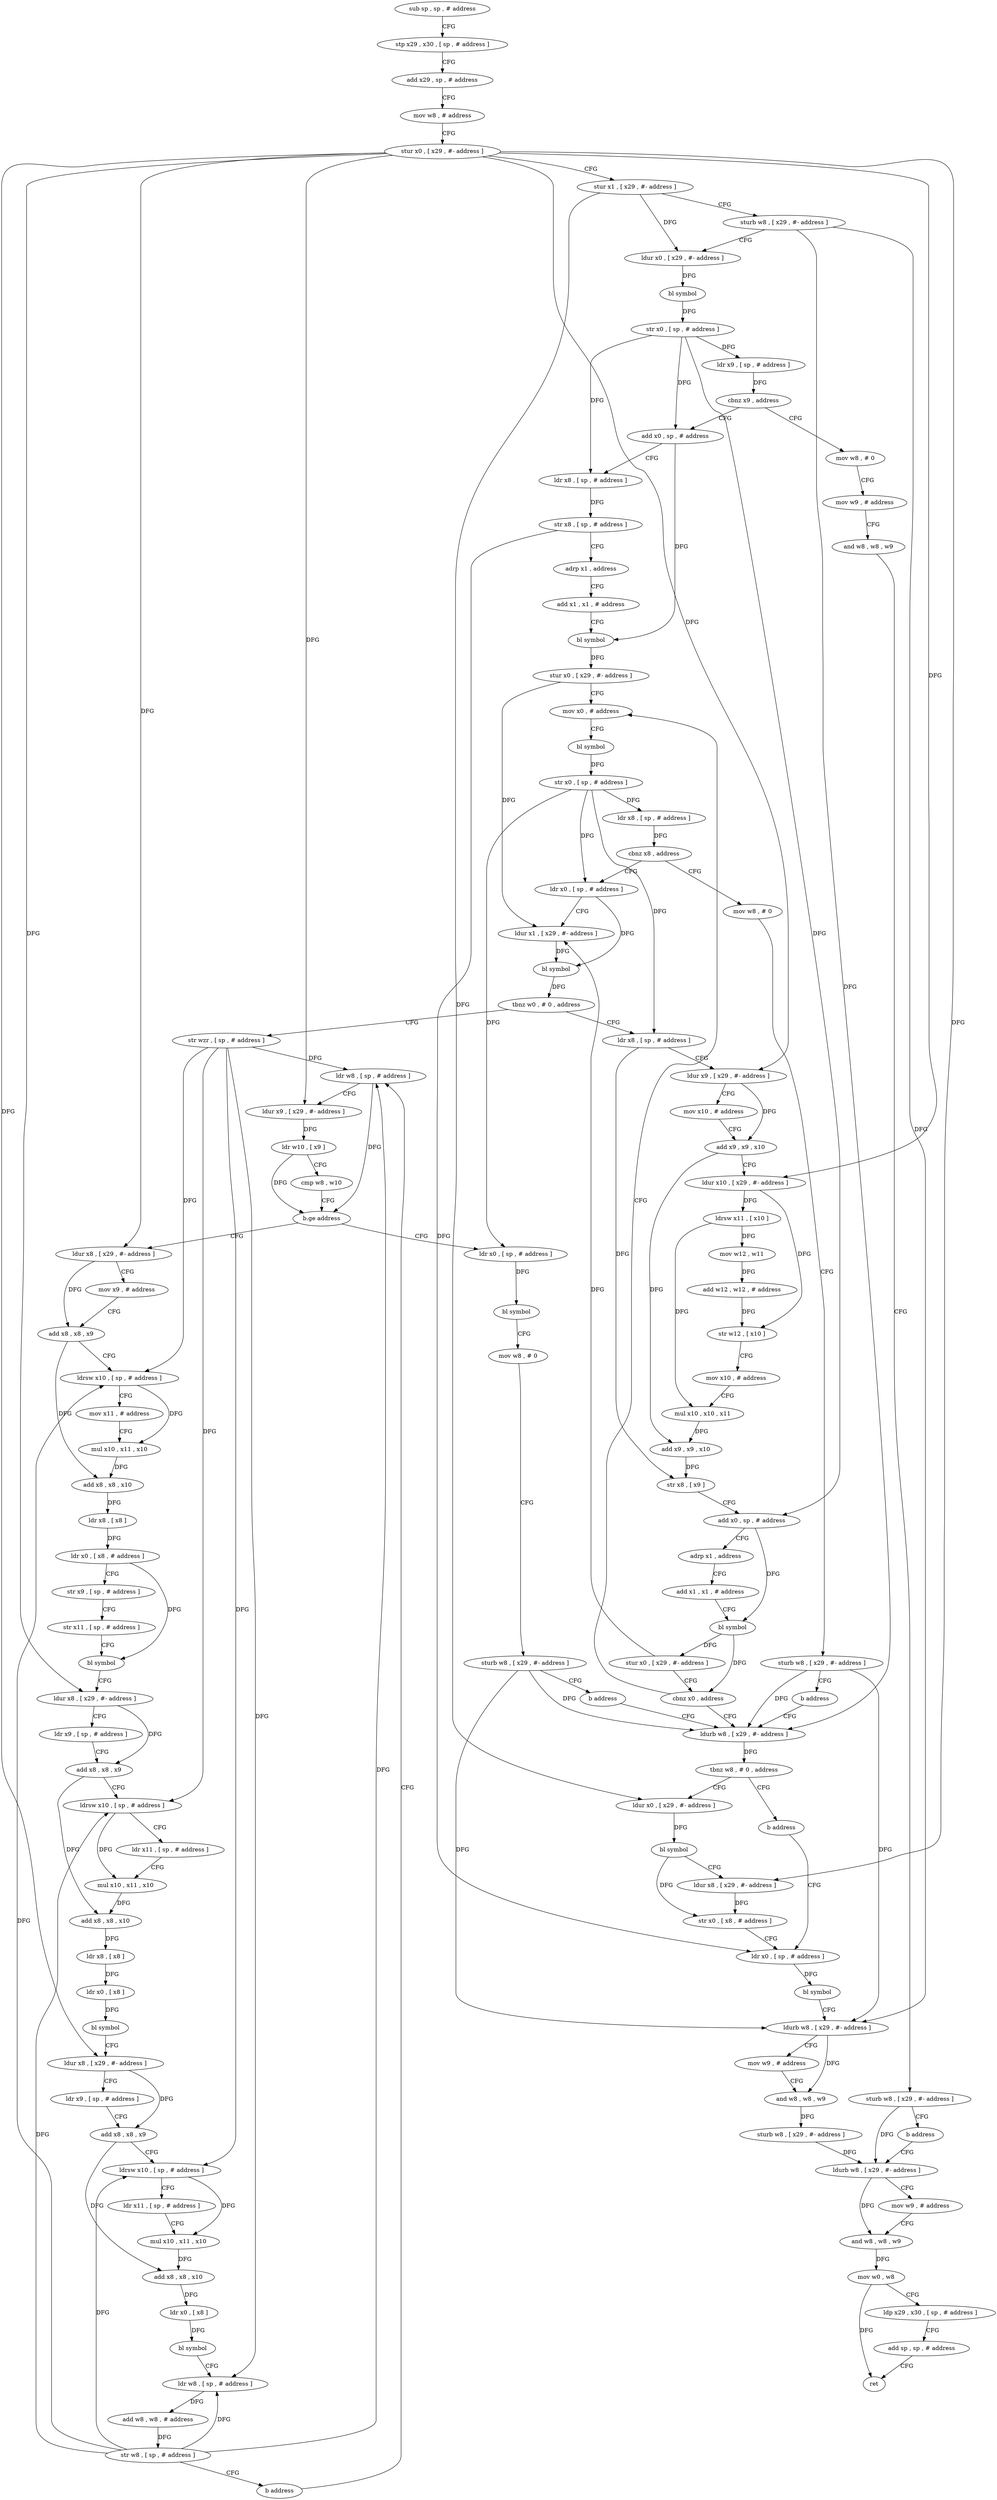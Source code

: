 digraph "func" {
"164936" [label = "sub sp , sp , # address" ]
"164940" [label = "stp x29 , x30 , [ sp , # address ]" ]
"164944" [label = "add x29 , sp , # address" ]
"164948" [label = "mov w8 , # address" ]
"164952" [label = "stur x0 , [ x29 , #- address ]" ]
"164956" [label = "stur x1 , [ x29 , #- address ]" ]
"164960" [label = "sturb w8 , [ x29 , #- address ]" ]
"164964" [label = "ldur x0 , [ x29 , #- address ]" ]
"164968" [label = "bl symbol" ]
"164972" [label = "str x0 , [ sp , # address ]" ]
"164976" [label = "ldr x9 , [ sp , # address ]" ]
"164980" [label = "cbnz x9 , address" ]
"165004" [label = "add x0 , sp , # address" ]
"164984" [label = "mov w8 , # 0" ]
"165008" [label = "ldr x8 , [ sp , # address ]" ]
"165012" [label = "str x8 , [ sp , # address ]" ]
"165016" [label = "adrp x1 , address" ]
"165020" [label = "add x1 , x1 , # address" ]
"165024" [label = "bl symbol" ]
"165028" [label = "stur x0 , [ x29 , #- address ]" ]
"165032" [label = "mov x0 , # address" ]
"164988" [label = "mov w9 , # address" ]
"164992" [label = "and w8 , w8 , w9" ]
"164996" [label = "sturb w8 , [ x29 , #- address ]" ]
"165000" [label = "b address" ]
"165392" [label = "ldurb w8 , [ x29 , #- address ]" ]
"165064" [label = "ldr x0 , [ sp , # address ]" ]
"165068" [label = "ldur x1 , [ x29 , #- address ]" ]
"165072" [label = "bl symbol" ]
"165076" [label = "tbnz w0 , # 0 , address" ]
"165264" [label = "ldr x8 , [ sp , # address ]" ]
"165080" [label = "str wzr , [ sp , # address ]" ]
"165052" [label = "mov w8 , # 0" ]
"165056" [label = "sturb w8 , [ x29 , #- address ]" ]
"165060" [label = "b address" ]
"165340" [label = "ldurb w8 , [ x29 , #- address ]" ]
"165396" [label = "mov w9 , # address" ]
"165400" [label = "and w8 , w8 , w9" ]
"165404" [label = "mov w0 , w8" ]
"165408" [label = "ldp x29 , x30 , [ sp , # address ]" ]
"165412" [label = "add sp , sp , # address" ]
"165416" [label = "ret" ]
"165268" [label = "ldur x9 , [ x29 , #- address ]" ]
"165272" [label = "mov x10 , # address" ]
"165276" [label = "add x9 , x9 , x10" ]
"165280" [label = "ldur x10 , [ x29 , #- address ]" ]
"165284" [label = "ldrsw x11 , [ x10 ]" ]
"165288" [label = "mov w12 , w11" ]
"165292" [label = "add w12 , w12 , # address" ]
"165296" [label = "str w12 , [ x10 ]" ]
"165300" [label = "mov x10 , # address" ]
"165304" [label = "mul x10 , x10 , x11" ]
"165308" [label = "add x9 , x9 , x10" ]
"165312" [label = "str x8 , [ x9 ]" ]
"165316" [label = "add x0 , sp , # address" ]
"165320" [label = "adrp x1 , address" ]
"165324" [label = "add x1 , x1 , # address" ]
"165328" [label = "bl symbol" ]
"165332" [label = "stur x0 , [ x29 , #- address ]" ]
"165336" [label = "cbnz x0 , address" ]
"165084" [label = "ldr w8 , [ sp , # address ]" ]
"165344" [label = "tbnz w8 , # 0 , address" ]
"165352" [label = "ldur x0 , [ x29 , #- address ]" ]
"165348" [label = "b address" ]
"165036" [label = "bl symbol" ]
"165040" [label = "str x0 , [ sp , # address ]" ]
"165044" [label = "ldr x8 , [ sp , # address ]" ]
"165048" [label = "cbnz x8 , address" ]
"165244" [label = "ldr x0 , [ sp , # address ]" ]
"165248" [label = "bl symbol" ]
"165252" [label = "mov w8 , # 0" ]
"165256" [label = "sturb w8 , [ x29 , #- address ]" ]
"165260" [label = "b address" ]
"165104" [label = "ldur x8 , [ x29 , #- address ]" ]
"165108" [label = "mov x9 , # address" ]
"165112" [label = "add x8 , x8 , x9" ]
"165116" [label = "ldrsw x10 , [ sp , # address ]" ]
"165120" [label = "mov x11 , # address" ]
"165124" [label = "mul x10 , x11 , x10" ]
"165128" [label = "add x8 , x8 , x10" ]
"165132" [label = "ldr x8 , [ x8 ]" ]
"165136" [label = "ldr x0 , [ x8 , # address ]" ]
"165140" [label = "str x9 , [ sp , # address ]" ]
"165144" [label = "str x11 , [ sp , # address ]" ]
"165148" [label = "bl symbol" ]
"165152" [label = "ldur x8 , [ x29 , #- address ]" ]
"165156" [label = "ldr x9 , [ sp , # address ]" ]
"165160" [label = "add x8 , x8 , x9" ]
"165164" [label = "ldrsw x10 , [ sp , # address ]" ]
"165168" [label = "ldr x11 , [ sp , # address ]" ]
"165172" [label = "mul x10 , x11 , x10" ]
"165176" [label = "add x8 , x8 , x10" ]
"165180" [label = "ldr x8 , [ x8 ]" ]
"165184" [label = "ldr x0 , [ x8 ]" ]
"165188" [label = "bl symbol" ]
"165192" [label = "ldur x8 , [ x29 , #- address ]" ]
"165196" [label = "ldr x9 , [ sp , # address ]" ]
"165200" [label = "add x8 , x8 , x9" ]
"165204" [label = "ldrsw x10 , [ sp , # address ]" ]
"165208" [label = "ldr x11 , [ sp , # address ]" ]
"165212" [label = "mul x10 , x11 , x10" ]
"165216" [label = "add x8 , x8 , x10" ]
"165220" [label = "ldr x0 , [ x8 ]" ]
"165224" [label = "bl symbol" ]
"165228" [label = "ldr w8 , [ sp , # address ]" ]
"165232" [label = "add w8 , w8 , # address" ]
"165236" [label = "str w8 , [ sp , # address ]" ]
"165240" [label = "b address" ]
"165356" [label = "bl symbol" ]
"165360" [label = "ldur x8 , [ x29 , #- address ]" ]
"165364" [label = "str x0 , [ x8 , # address ]" ]
"165368" [label = "ldr x0 , [ sp , # address ]" ]
"165088" [label = "ldur x9 , [ x29 , #- address ]" ]
"165092" [label = "ldr w10 , [ x9 ]" ]
"165096" [label = "cmp w8 , w10" ]
"165100" [label = "b.ge address" ]
"165372" [label = "bl symbol" ]
"165376" [label = "ldurb w8 , [ x29 , #- address ]" ]
"165380" [label = "mov w9 , # address" ]
"165384" [label = "and w8 , w8 , w9" ]
"165388" [label = "sturb w8 , [ x29 , #- address ]" ]
"164936" -> "164940" [ label = "CFG" ]
"164940" -> "164944" [ label = "CFG" ]
"164944" -> "164948" [ label = "CFG" ]
"164948" -> "164952" [ label = "CFG" ]
"164952" -> "164956" [ label = "CFG" ]
"164952" -> "165268" [ label = "DFG" ]
"164952" -> "165280" [ label = "DFG" ]
"164952" -> "165088" [ label = "DFG" ]
"164952" -> "165360" [ label = "DFG" ]
"164952" -> "165104" [ label = "DFG" ]
"164952" -> "165152" [ label = "DFG" ]
"164952" -> "165192" [ label = "DFG" ]
"164956" -> "164960" [ label = "CFG" ]
"164956" -> "164964" [ label = "DFG" ]
"164956" -> "165352" [ label = "DFG" ]
"164960" -> "164964" [ label = "CFG" ]
"164960" -> "165340" [ label = "DFG" ]
"164960" -> "165376" [ label = "DFG" ]
"164964" -> "164968" [ label = "DFG" ]
"164968" -> "164972" [ label = "DFG" ]
"164972" -> "164976" [ label = "DFG" ]
"164972" -> "165008" [ label = "DFG" ]
"164972" -> "165004" [ label = "DFG" ]
"164972" -> "165316" [ label = "DFG" ]
"164976" -> "164980" [ label = "DFG" ]
"164980" -> "165004" [ label = "CFG" ]
"164980" -> "164984" [ label = "CFG" ]
"165004" -> "165008" [ label = "CFG" ]
"165004" -> "165024" [ label = "DFG" ]
"164984" -> "164988" [ label = "CFG" ]
"165008" -> "165012" [ label = "DFG" ]
"165012" -> "165016" [ label = "CFG" ]
"165012" -> "165368" [ label = "DFG" ]
"165016" -> "165020" [ label = "CFG" ]
"165020" -> "165024" [ label = "CFG" ]
"165024" -> "165028" [ label = "DFG" ]
"165028" -> "165032" [ label = "CFG" ]
"165028" -> "165068" [ label = "DFG" ]
"165032" -> "165036" [ label = "CFG" ]
"164988" -> "164992" [ label = "CFG" ]
"164992" -> "164996" [ label = "CFG" ]
"164996" -> "165000" [ label = "CFG" ]
"164996" -> "165392" [ label = "DFG" ]
"165000" -> "165392" [ label = "CFG" ]
"165392" -> "165396" [ label = "CFG" ]
"165392" -> "165400" [ label = "DFG" ]
"165064" -> "165068" [ label = "CFG" ]
"165064" -> "165072" [ label = "DFG" ]
"165068" -> "165072" [ label = "DFG" ]
"165072" -> "165076" [ label = "DFG" ]
"165076" -> "165264" [ label = "CFG" ]
"165076" -> "165080" [ label = "CFG" ]
"165264" -> "165268" [ label = "CFG" ]
"165264" -> "165312" [ label = "DFG" ]
"165080" -> "165084" [ label = "DFG" ]
"165080" -> "165116" [ label = "DFG" ]
"165080" -> "165164" [ label = "DFG" ]
"165080" -> "165204" [ label = "DFG" ]
"165080" -> "165228" [ label = "DFG" ]
"165052" -> "165056" [ label = "CFG" ]
"165056" -> "165060" [ label = "CFG" ]
"165056" -> "165340" [ label = "DFG" ]
"165056" -> "165376" [ label = "DFG" ]
"165060" -> "165340" [ label = "CFG" ]
"165340" -> "165344" [ label = "DFG" ]
"165396" -> "165400" [ label = "CFG" ]
"165400" -> "165404" [ label = "DFG" ]
"165404" -> "165408" [ label = "CFG" ]
"165404" -> "165416" [ label = "DFG" ]
"165408" -> "165412" [ label = "CFG" ]
"165412" -> "165416" [ label = "CFG" ]
"165268" -> "165272" [ label = "CFG" ]
"165268" -> "165276" [ label = "DFG" ]
"165272" -> "165276" [ label = "CFG" ]
"165276" -> "165280" [ label = "CFG" ]
"165276" -> "165308" [ label = "DFG" ]
"165280" -> "165284" [ label = "DFG" ]
"165280" -> "165296" [ label = "DFG" ]
"165284" -> "165288" [ label = "DFG" ]
"165284" -> "165304" [ label = "DFG" ]
"165288" -> "165292" [ label = "DFG" ]
"165292" -> "165296" [ label = "DFG" ]
"165296" -> "165300" [ label = "CFG" ]
"165300" -> "165304" [ label = "CFG" ]
"165304" -> "165308" [ label = "DFG" ]
"165308" -> "165312" [ label = "DFG" ]
"165312" -> "165316" [ label = "CFG" ]
"165316" -> "165320" [ label = "CFG" ]
"165316" -> "165328" [ label = "DFG" ]
"165320" -> "165324" [ label = "CFG" ]
"165324" -> "165328" [ label = "CFG" ]
"165328" -> "165332" [ label = "DFG" ]
"165328" -> "165336" [ label = "DFG" ]
"165332" -> "165336" [ label = "CFG" ]
"165332" -> "165068" [ label = "DFG" ]
"165336" -> "165032" [ label = "CFG" ]
"165336" -> "165340" [ label = "CFG" ]
"165084" -> "165088" [ label = "CFG" ]
"165084" -> "165100" [ label = "DFG" ]
"165344" -> "165352" [ label = "CFG" ]
"165344" -> "165348" [ label = "CFG" ]
"165352" -> "165356" [ label = "DFG" ]
"165348" -> "165368" [ label = "CFG" ]
"165036" -> "165040" [ label = "DFG" ]
"165040" -> "165044" [ label = "DFG" ]
"165040" -> "165064" [ label = "DFG" ]
"165040" -> "165264" [ label = "DFG" ]
"165040" -> "165244" [ label = "DFG" ]
"165044" -> "165048" [ label = "DFG" ]
"165048" -> "165064" [ label = "CFG" ]
"165048" -> "165052" [ label = "CFG" ]
"165244" -> "165248" [ label = "DFG" ]
"165248" -> "165252" [ label = "CFG" ]
"165252" -> "165256" [ label = "CFG" ]
"165256" -> "165260" [ label = "CFG" ]
"165256" -> "165340" [ label = "DFG" ]
"165256" -> "165376" [ label = "DFG" ]
"165260" -> "165340" [ label = "CFG" ]
"165104" -> "165108" [ label = "CFG" ]
"165104" -> "165112" [ label = "DFG" ]
"165108" -> "165112" [ label = "CFG" ]
"165112" -> "165116" [ label = "CFG" ]
"165112" -> "165128" [ label = "DFG" ]
"165116" -> "165120" [ label = "CFG" ]
"165116" -> "165124" [ label = "DFG" ]
"165120" -> "165124" [ label = "CFG" ]
"165124" -> "165128" [ label = "DFG" ]
"165128" -> "165132" [ label = "DFG" ]
"165132" -> "165136" [ label = "DFG" ]
"165136" -> "165140" [ label = "CFG" ]
"165136" -> "165148" [ label = "DFG" ]
"165140" -> "165144" [ label = "CFG" ]
"165144" -> "165148" [ label = "CFG" ]
"165148" -> "165152" [ label = "CFG" ]
"165152" -> "165156" [ label = "CFG" ]
"165152" -> "165160" [ label = "DFG" ]
"165156" -> "165160" [ label = "CFG" ]
"165160" -> "165164" [ label = "CFG" ]
"165160" -> "165176" [ label = "DFG" ]
"165164" -> "165168" [ label = "CFG" ]
"165164" -> "165172" [ label = "DFG" ]
"165168" -> "165172" [ label = "CFG" ]
"165172" -> "165176" [ label = "DFG" ]
"165176" -> "165180" [ label = "DFG" ]
"165180" -> "165184" [ label = "DFG" ]
"165184" -> "165188" [ label = "DFG" ]
"165188" -> "165192" [ label = "CFG" ]
"165192" -> "165196" [ label = "CFG" ]
"165192" -> "165200" [ label = "DFG" ]
"165196" -> "165200" [ label = "CFG" ]
"165200" -> "165204" [ label = "CFG" ]
"165200" -> "165216" [ label = "DFG" ]
"165204" -> "165208" [ label = "CFG" ]
"165204" -> "165212" [ label = "DFG" ]
"165208" -> "165212" [ label = "CFG" ]
"165212" -> "165216" [ label = "DFG" ]
"165216" -> "165220" [ label = "DFG" ]
"165220" -> "165224" [ label = "DFG" ]
"165224" -> "165228" [ label = "CFG" ]
"165228" -> "165232" [ label = "DFG" ]
"165232" -> "165236" [ label = "DFG" ]
"165236" -> "165240" [ label = "CFG" ]
"165236" -> "165084" [ label = "DFG" ]
"165236" -> "165116" [ label = "DFG" ]
"165236" -> "165164" [ label = "DFG" ]
"165236" -> "165204" [ label = "DFG" ]
"165236" -> "165228" [ label = "DFG" ]
"165240" -> "165084" [ label = "CFG" ]
"165356" -> "165360" [ label = "CFG" ]
"165356" -> "165364" [ label = "DFG" ]
"165360" -> "165364" [ label = "DFG" ]
"165364" -> "165368" [ label = "CFG" ]
"165368" -> "165372" [ label = "DFG" ]
"165088" -> "165092" [ label = "DFG" ]
"165092" -> "165096" [ label = "CFG" ]
"165092" -> "165100" [ label = "DFG" ]
"165096" -> "165100" [ label = "CFG" ]
"165100" -> "165244" [ label = "CFG" ]
"165100" -> "165104" [ label = "CFG" ]
"165372" -> "165376" [ label = "CFG" ]
"165376" -> "165380" [ label = "CFG" ]
"165376" -> "165384" [ label = "DFG" ]
"165380" -> "165384" [ label = "CFG" ]
"165384" -> "165388" [ label = "DFG" ]
"165388" -> "165392" [ label = "DFG" ]
}
